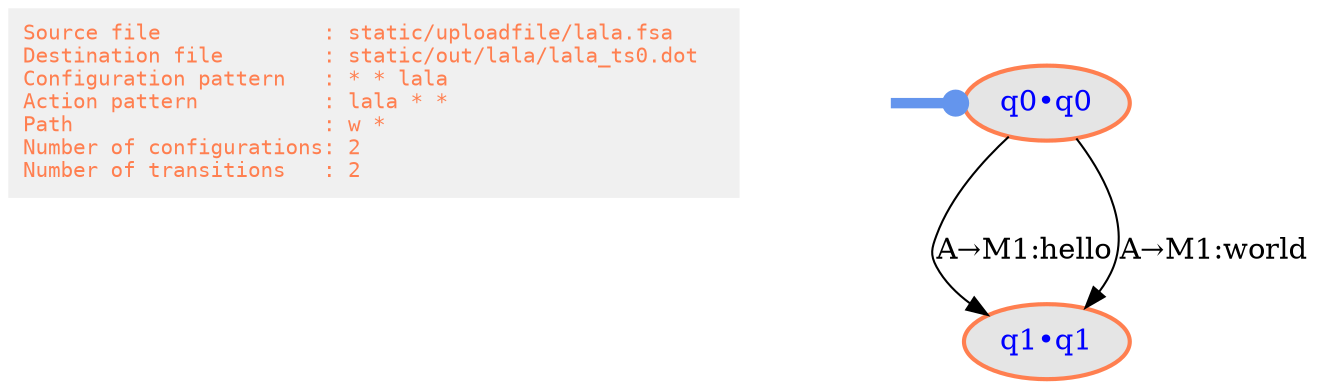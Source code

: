 digraph ICTS {
graph [bgcolor="transparent", bb=10];
subgraph legend {
	#rank = sink;
	Legend [shape=rectangle, penwidth=0, fontname=courier, fontsize=10, fillcolor=gray94, style=filled, fontcolor=coral, margin=0.1,
		label="Source file             : static/uploadfile/lala.fsa	\lDestination file        : static/out/lala/lala_ts0.dot	\lConfiguration pattern   : * * lala	\lAction pattern          : lala * *	\lPath                    : w *	\lNumber of configurations: 2	\lNumber of transitions   : 2\l"];
}

subgraph ts{
"__start" [shape = "none"; label="";]
{rank = same "__start" "q0_q0"}
	"q0_q0"			[label="q0&bull;q0", color=coral, style=filled, fillcolor=gray90, penwidth=2.0, fontcolor=blue, xlabel=""];
	"q1_q1"			[label="q1&bull;q1", color=coral, style=filled, fillcolor=gray90, penwidth=2.0, fontcolor=blue, xlabel=""];

}{
"__start" -> "q0_q0" [arrowhead=dot; label=""; penwidth=5; color=cornflowerblue]
	"q0_q0" -> "q1_q1"			[label="A&rarr;M1:hello"];
	"q0_q0" -> "q1_q1"			[label="A&rarr;M1:world"];

}}
